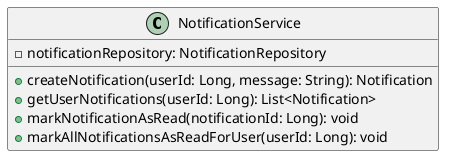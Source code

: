 @startuml

class NotificationService {
  - notificationRepository: NotificationRepository
  + createNotification(userId: Long, message: String): Notification
  + getUserNotifications(userId: Long): List<Notification>
  + markNotificationAsRead(notificationId: Long): void
  + markAllNotificationsAsReadForUser(userId: Long): void
}

@enduml
